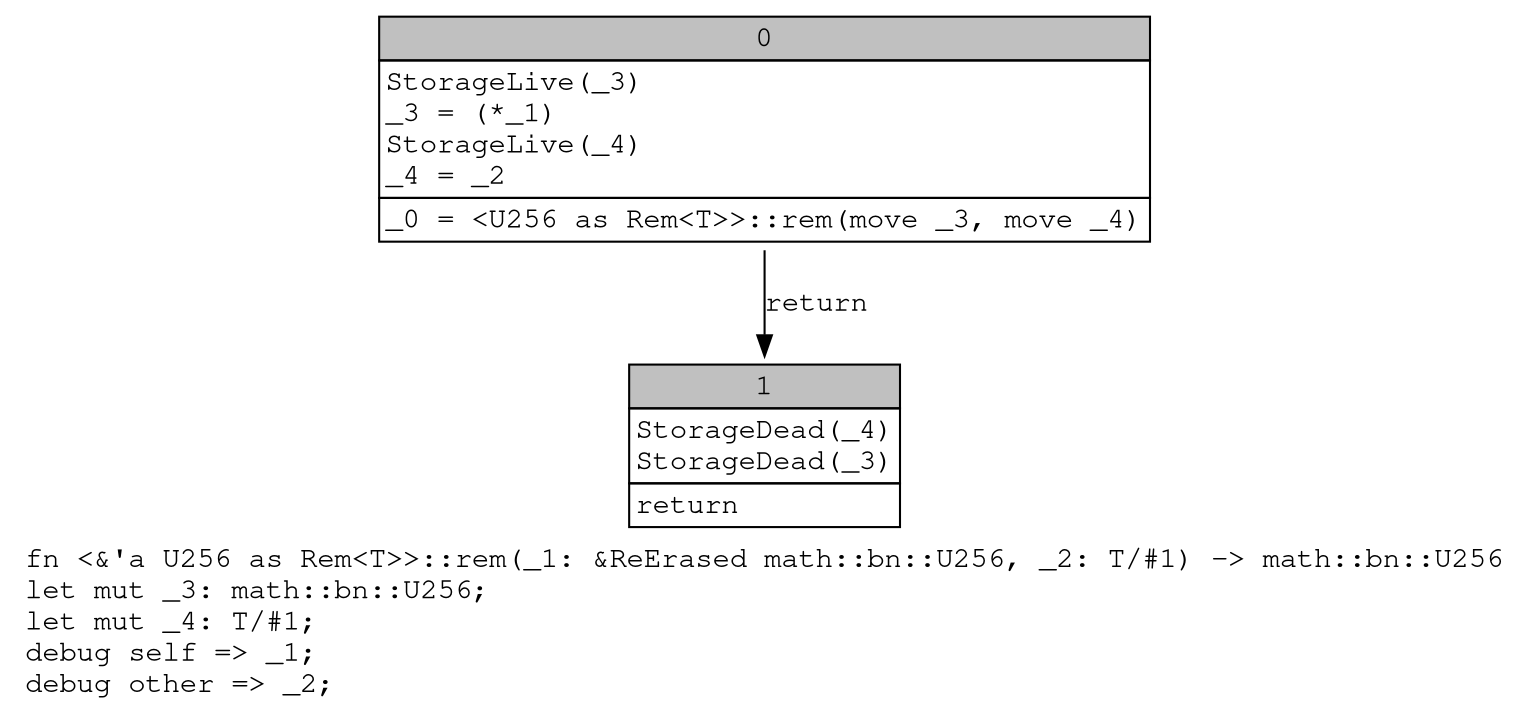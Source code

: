 digraph Mir_0_14106 {
    graph [fontname="Courier, monospace"];
    node [fontname="Courier, monospace"];
    edge [fontname="Courier, monospace"];
    label=<fn &lt;&amp;'a U256 as Rem&lt;T&gt;&gt;::rem(_1: &amp;ReErased math::bn::U256, _2: T/#1) -&gt; math::bn::U256<br align="left"/>let mut _3: math::bn::U256;<br align="left"/>let mut _4: T/#1;<br align="left"/>debug self =&gt; _1;<br align="left"/>debug other =&gt; _2;<br align="left"/>>;
    bb0__0_14106 [shape="none", label=<<table border="0" cellborder="1" cellspacing="0"><tr><td bgcolor="gray" align="center" colspan="1">0</td></tr><tr><td align="left" balign="left">StorageLive(_3)<br/>_3 = (*_1)<br/>StorageLive(_4)<br/>_4 = _2<br/></td></tr><tr><td align="left">_0 = &lt;U256 as Rem&lt;T&gt;&gt;::rem(move _3, move _4)</td></tr></table>>];
    bb1__0_14106 [shape="none", label=<<table border="0" cellborder="1" cellspacing="0"><tr><td bgcolor="gray" align="center" colspan="1">1</td></tr><tr><td align="left" balign="left">StorageDead(_4)<br/>StorageDead(_3)<br/></td></tr><tr><td align="left">return</td></tr></table>>];
    bb0__0_14106 -> bb1__0_14106 [label="return"];
}
